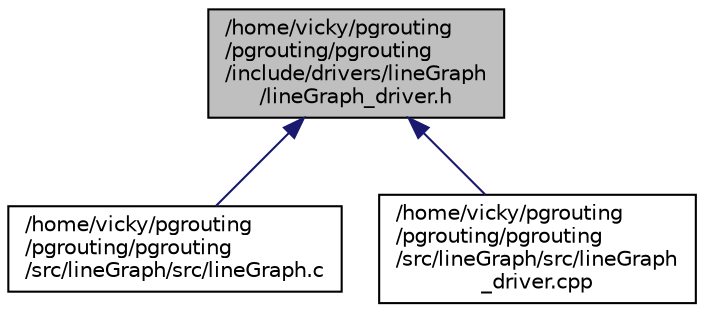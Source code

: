 digraph "/home/vicky/pgrouting/pgrouting/pgrouting/include/drivers/lineGraph/lineGraph_driver.h"
{
  edge [fontname="Helvetica",fontsize="10",labelfontname="Helvetica",labelfontsize="10"];
  node [fontname="Helvetica",fontsize="10",shape=record];
  Node1 [label="/home/vicky/pgrouting\l/pgrouting/pgrouting\l/include/drivers/lineGraph\l/lineGraph_driver.h",height=0.2,width=0.4,color="black", fillcolor="grey75", style="filled" fontcolor="black"];
  Node1 -> Node2 [dir="back",color="midnightblue",fontsize="10",style="solid",fontname="Helvetica"];
  Node2 [label="/home/vicky/pgrouting\l/pgrouting/pgrouting\l/src/lineGraph/src/lineGraph.c",height=0.2,width=0.4,color="black", fillcolor="white", style="filled",URL="$lineGraph_8c.html",tooltip="Connecting code with postgres. "];
  Node1 -> Node3 [dir="back",color="midnightblue",fontsize="10",style="solid",fontname="Helvetica"];
  Node3 [label="/home/vicky/pgrouting\l/pgrouting/pgrouting\l/src/lineGraph/src/lineGraph\l_driver.cpp",height=0.2,width=0.4,color="black", fillcolor="white", style="filled",URL="$lineGraph__driver_8cpp.html"];
}
